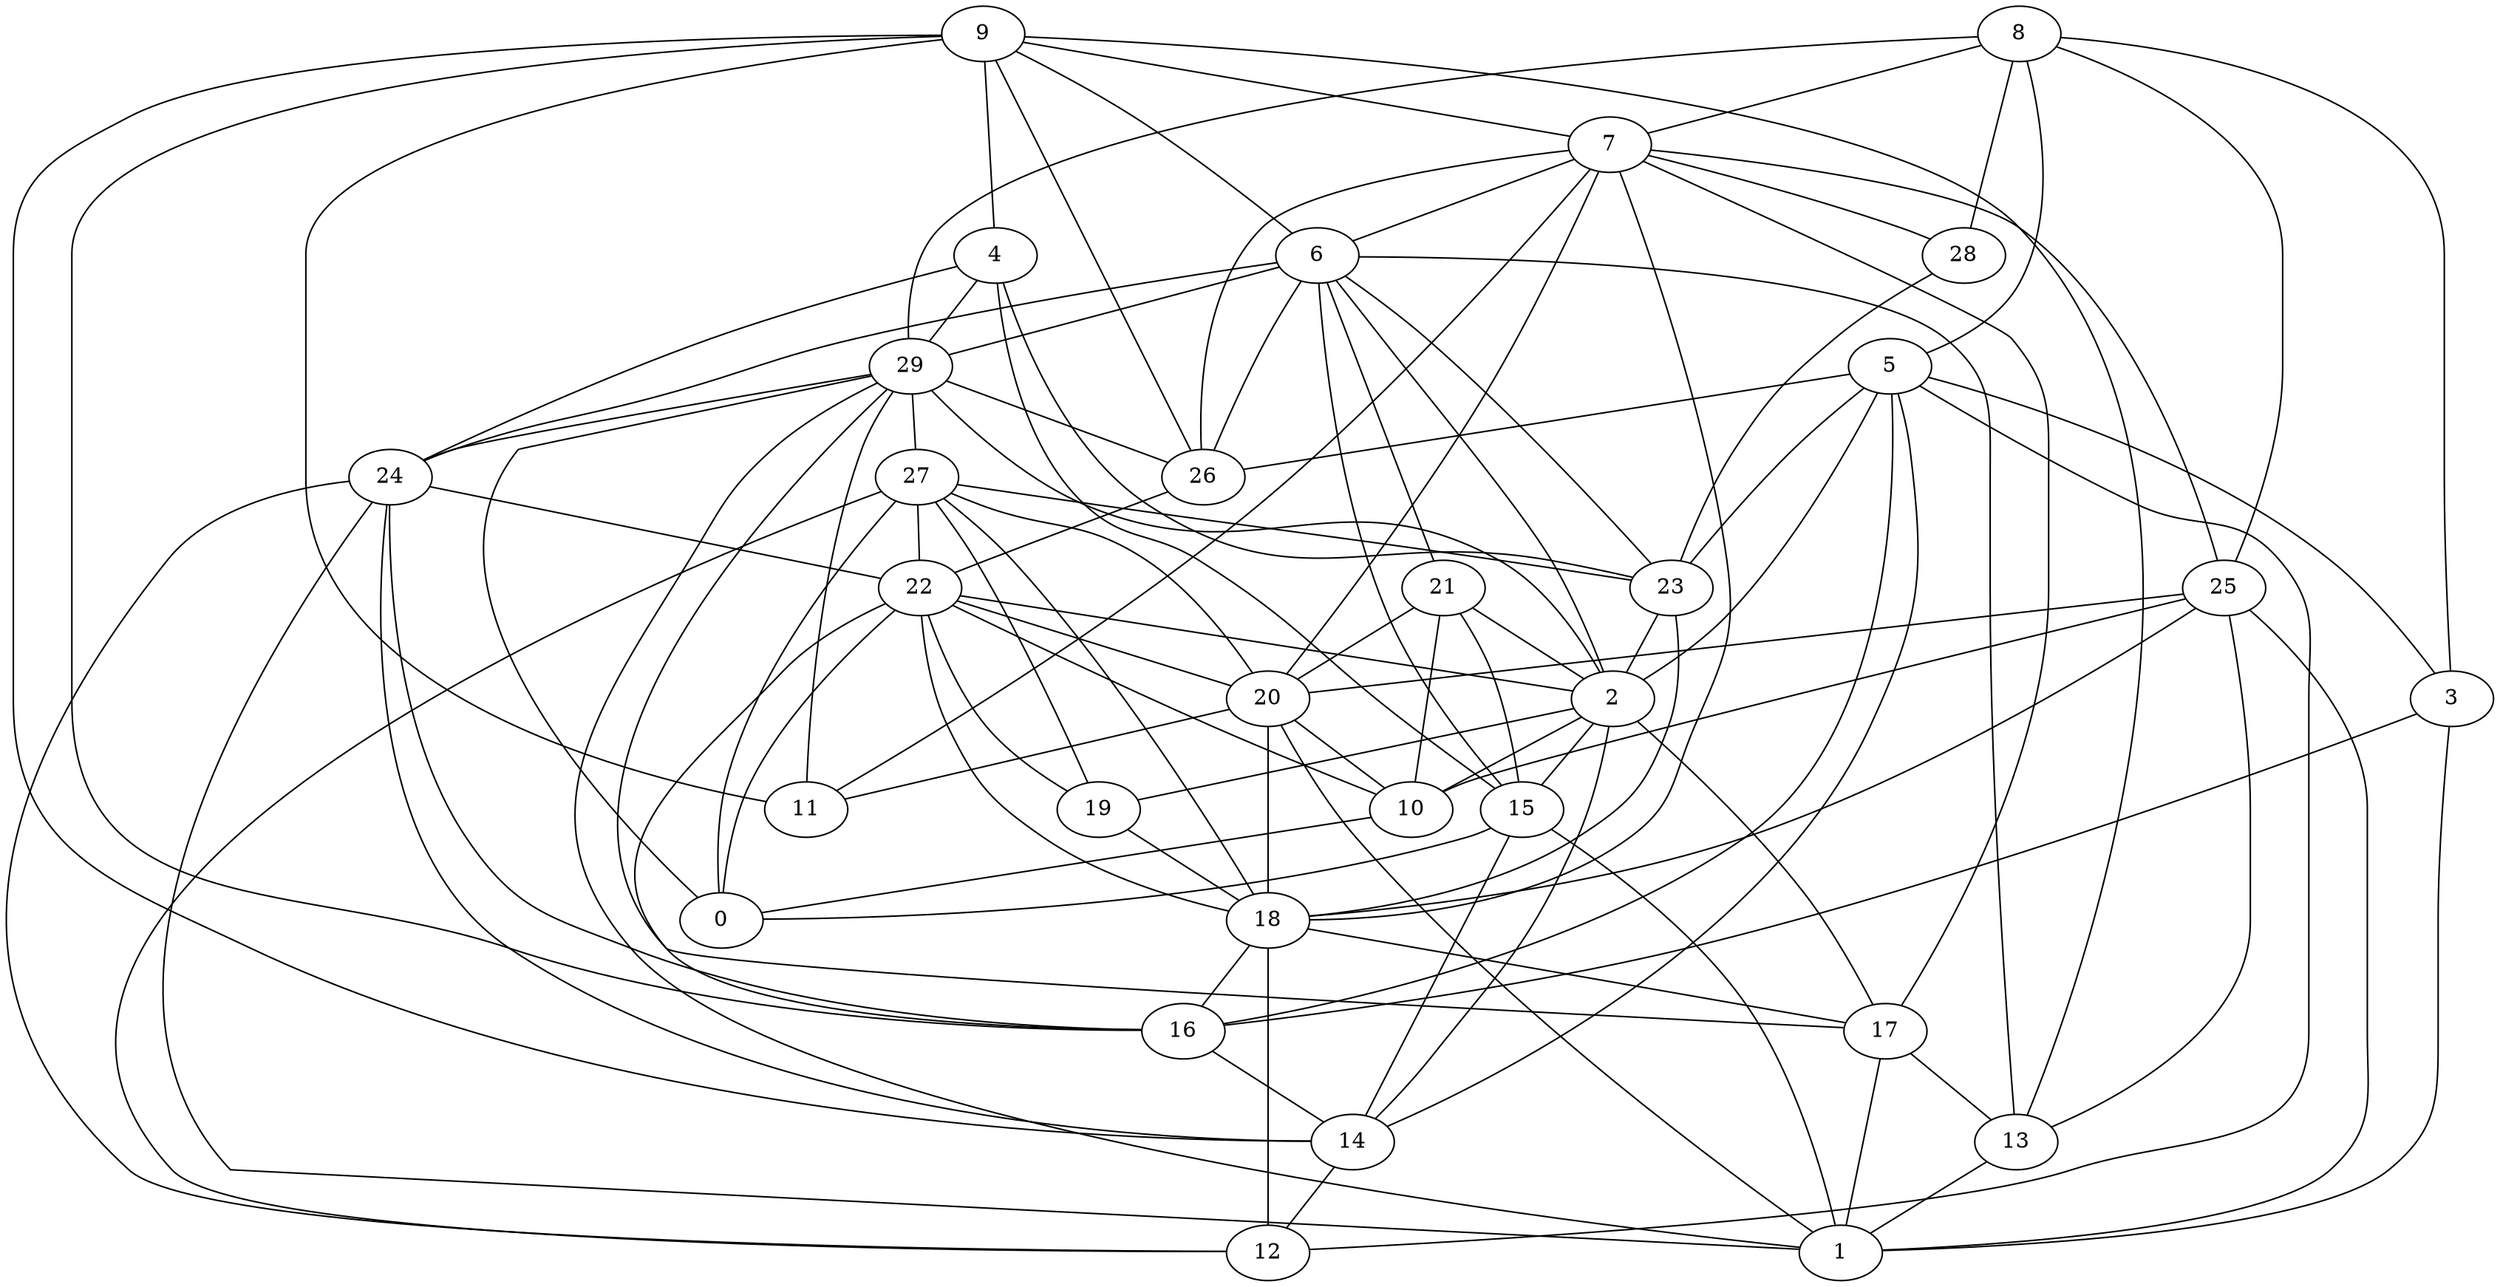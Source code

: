 digraph GG_graph {

subgraph G_graph {
edge [color = black]
"8" -> "7" [dir = none]
"8" -> "28" [dir = none]
"8" -> "25" [dir = none]
"8" -> "29" [dir = none]
"15" -> "0" [dir = none]
"29" -> "1" [dir = none]
"29" -> "0" [dir = none]
"29" -> "2" [dir = none]
"29" -> "11" [dir = none]
"29" -> "24" [dir = none]
"22" -> "2" [dir = none]
"22" -> "19" [dir = none]
"22" -> "16" [dir = none]
"9" -> "6" [dir = none]
"9" -> "7" [dir = none]
"9" -> "13" [dir = none]
"17" -> "1" [dir = none]
"17" -> "13" [dir = none]
"28" -> "23" [dir = none]
"6" -> "23" [dir = none]
"6" -> "13" [dir = none]
"6" -> "26" [dir = none]
"6" -> "21" [dir = none]
"3" -> "16" [dir = none]
"3" -> "1" [dir = none]
"24" -> "16" [dir = none]
"24" -> "22" [dir = none]
"24" -> "1" [dir = none]
"24" -> "14" [dir = none]
"27" -> "20" [dir = none]
"27" -> "19" [dir = none]
"27" -> "22" [dir = none]
"27" -> "23" [dir = none]
"27" -> "0" [dir = none]
"7" -> "17" [dir = none]
"7" -> "6" [dir = none]
"7" -> "20" [dir = none]
"7" -> "25" [dir = none]
"7" -> "11" [dir = none]
"10" -> "0" [dir = none]
"20" -> "18" [dir = none]
"23" -> "2" [dir = none]
"21" -> "2" [dir = none]
"18" -> "12" [dir = none]
"14" -> "12" [dir = none]
"5" -> "16" [dir = none]
"5" -> "26" [dir = none]
"5" -> "2" [dir = none]
"5" -> "14" [dir = none]
"4" -> "29" [dir = none]
"4" -> "23" [dir = none]
"2" -> "19" [dir = none]
"2" -> "17" [dir = none]
"2" -> "14" [dir = none]
"2" -> "10" [dir = none]
"2" -> "15" [dir = none]
"25" -> "18" [dir = none]
"25" -> "13" [dir = none]
"6" -> "2" [dir = none]
"9" -> "16" [dir = none]
"15" -> "1" [dir = none]
"21" -> "20" [dir = none]
"13" -> "1" [dir = none]
"29" -> "17" [dir = none]
"23" -> "18" [dir = none]
"5" -> "3" [dir = none]
"16" -> "14" [dir = none]
"4" -> "15" [dir = none]
"25" -> "10" [dir = none]
"8" -> "3" [dir = none]
"22" -> "10" [dir = none]
"18" -> "16" [dir = none]
"6" -> "24" [dir = none]
"7" -> "28" [dir = none]
"9" -> "14" [dir = none]
"4" -> "24" [dir = none]
"24" -> "12" [dir = none]
"20" -> "10" [dir = none]
"21" -> "10" [dir = none]
"18" -> "17" [dir = none]
"5" -> "12" [dir = none]
"22" -> "0" [dir = none]
"6" -> "29" [dir = none]
"21" -> "15" [dir = none]
"25" -> "20" [dir = none]
"6" -> "15" [dir = none]
"26" -> "22" [dir = none]
"29" -> "27" [dir = none]
"20" -> "1" [dir = none]
"8" -> "5" [dir = none]
"20" -> "11" [dir = none]
"7" -> "26" [dir = none]
"25" -> "1" [dir = none]
"9" -> "11" [dir = none]
"5" -> "23" [dir = none]
"29" -> "26" [dir = none]
"27" -> "18" [dir = none]
"19" -> "18" [dir = none]
"9" -> "26" [dir = none]
"9" -> "4" [dir = none]
"22" -> "18" [dir = none]
"15" -> "14" [dir = none]
"22" -> "20" [dir = none]
"27" -> "12" [dir = none]
"7" -> "18" [dir = none]
}

}
